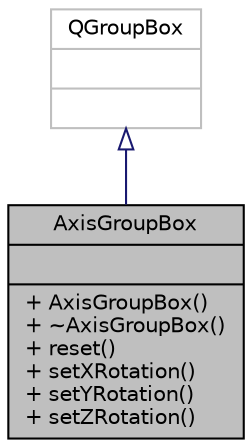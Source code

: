 digraph "AxisGroupBox"
{
  edge [fontname="Helvetica",fontsize="10",labelfontname="Helvetica",labelfontsize="10"];
  node [fontname="Helvetica",fontsize="10",shape=record];
  Node1 [label="{AxisGroupBox\n||+ AxisGroupBox()\l+ ~AxisGroupBox()\l+ reset()\l+ setXRotation()\l+ setYRotation()\l+ setZRotation()\l}",height=0.2,width=0.4,color="black", fillcolor="grey75", style="filled" fontcolor="black"];
  Node2 -> Node1 [dir="back",color="midnightblue",fontsize="10",style="solid",arrowtail="onormal",fontname="Helvetica"];
  Node2 [label="{QGroupBox\n||}",height=0.2,width=0.4,color="grey75", fillcolor="white", style="filled"];
}
